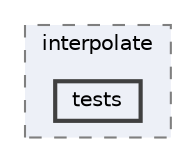 digraph "/home/jam/Research/IRES-2025/dev/src/llm-scripts/testing/hypothesis-testing/hyp-env/lib/python3.12/site-packages/scipy/interpolate/tests"
{
 // LATEX_PDF_SIZE
  bgcolor="transparent";
  edge [fontname=Helvetica,fontsize=10,labelfontname=Helvetica,labelfontsize=10];
  node [fontname=Helvetica,fontsize=10,shape=box,height=0.2,width=0.4];
  compound=true
  subgraph clusterdir_0ee620b65639c4ea4b91186927c919a5 {
    graph [ bgcolor="#edf0f7", pencolor="grey50", label="interpolate", fontname=Helvetica,fontsize=10 style="filled,dashed", URL="dir_0ee620b65639c4ea4b91186927c919a5.html",tooltip=""]
  dir_0fa48e94576238bae018348a097e7cf1 [label="tests", fillcolor="#edf0f7", color="grey25", style="filled,bold", URL="dir_0fa48e94576238bae018348a097e7cf1.html",tooltip=""];
  }
}

